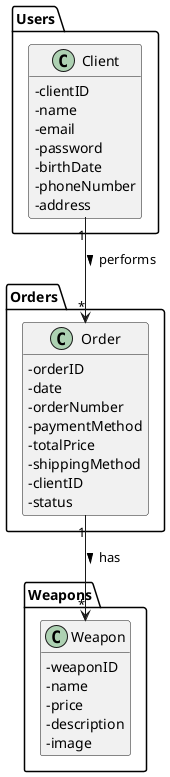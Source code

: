 @startuml
'https://plantuml.com/class-diagram
hide methods
skinparam classAttributeIconSize 0




package Users{
class Client{
-clientID
-name
-email
-password
-birthDate
-phoneNumber
-address
}

}

package Weapons{
class Weapon{
-weaponID
-name
-price
-description
-image
}
}

package Orders{
class Order{
-orderID
-date
-orderNumber
-paymentMethod
-totalPrice
-shippingMethod
-clientID
-status
}

}

Client "1"-->"*" Order : performs >
Order "1"-->"*" Weapon : has >

@enduml